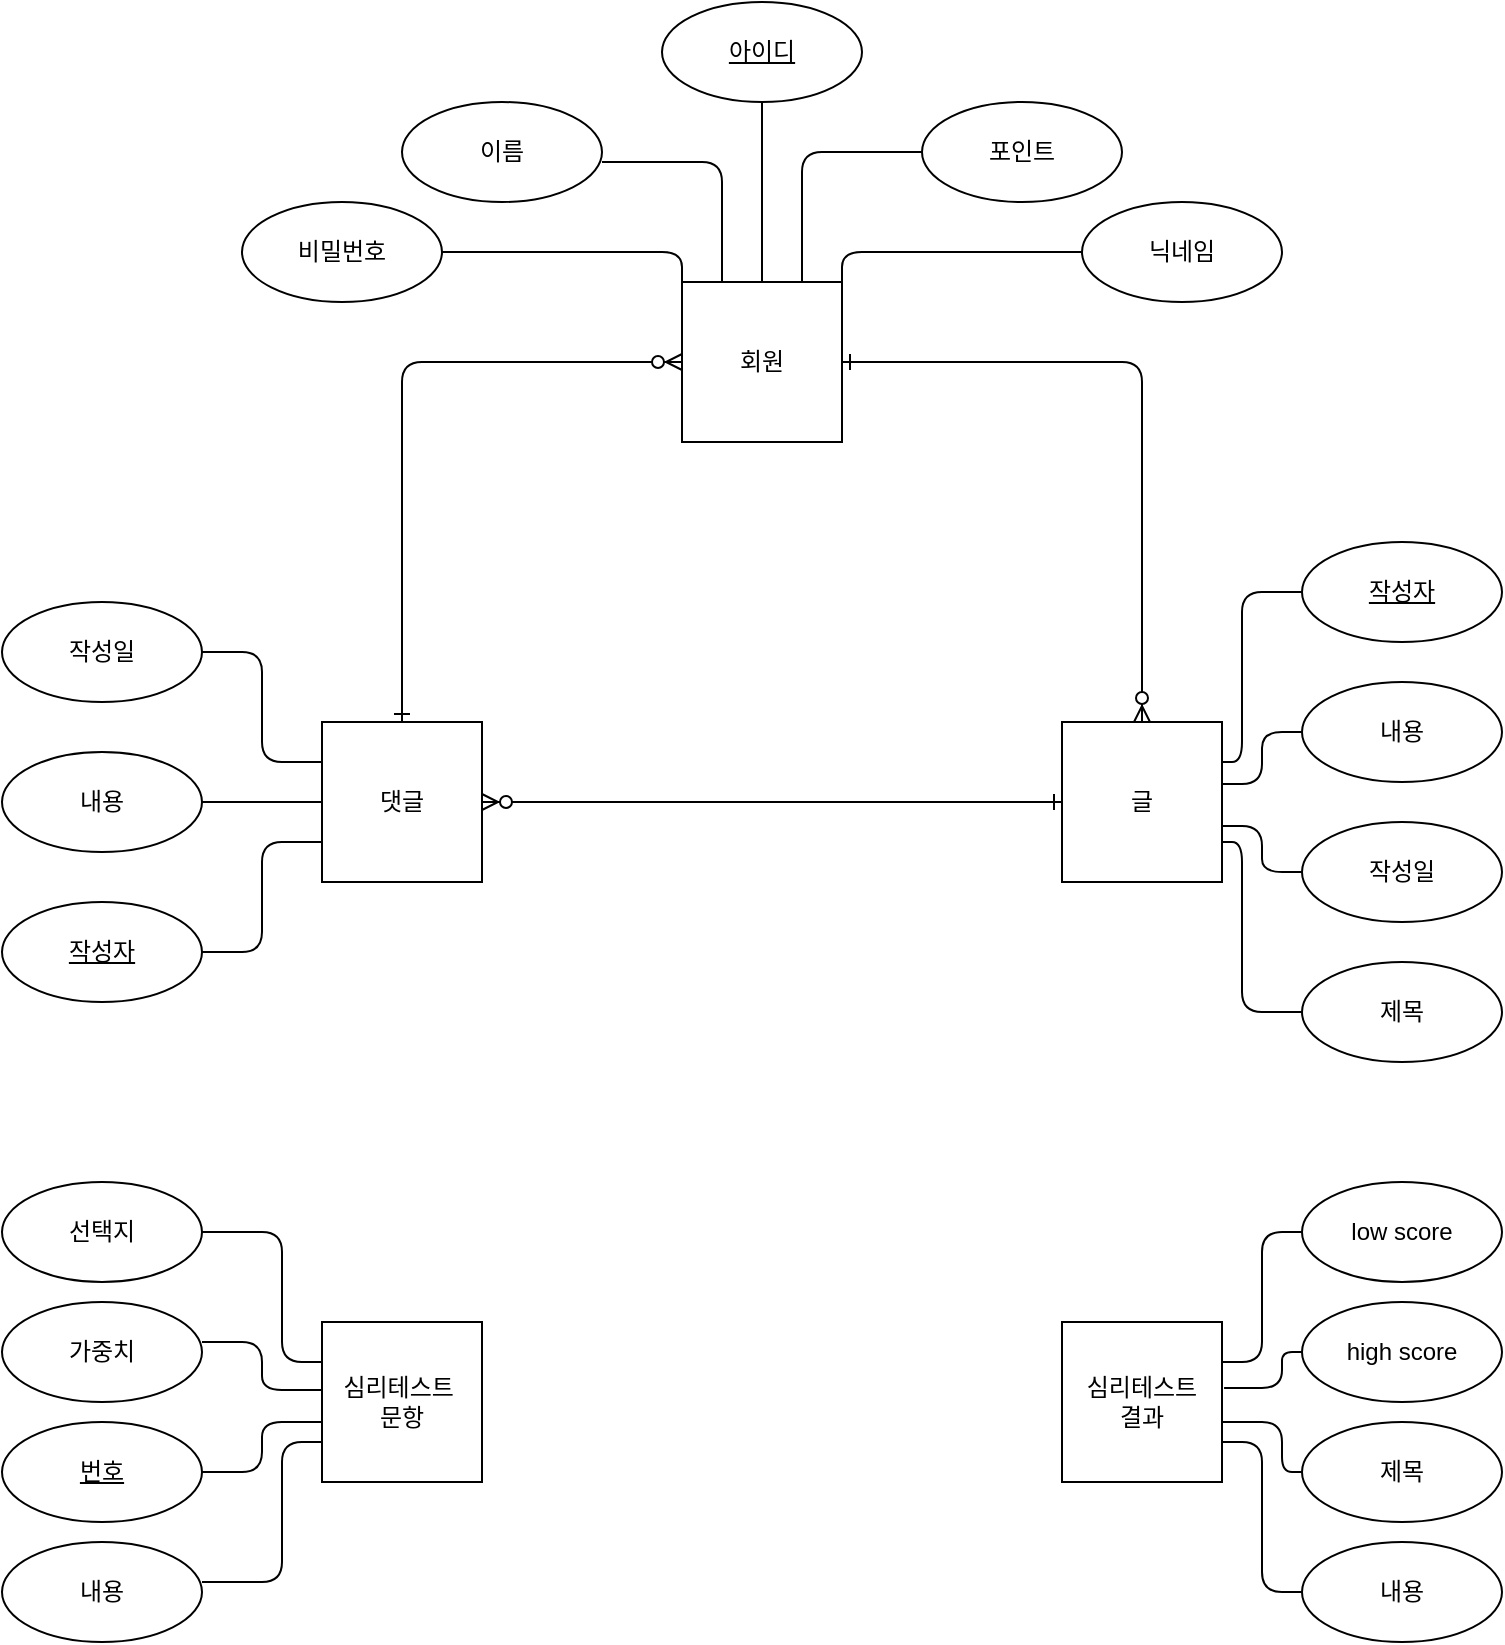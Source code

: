 <mxfile version="14.1.1" type="device"><diagram id="R2lEEEUBdFMjLlhIrx00" name="Page-1"><mxGraphModel dx="1422" dy="794" grid="1" gridSize="10" guides="1" tooltips="1" connect="1" arrows="1" fold="1" page="1" pageScale="1" pageWidth="850" pageHeight="1100" math="0" shadow="0" extFonts="Permanent Marker^https://fonts.googleapis.com/css?family=Permanent+Marker"><root><mxCell id="0"/><mxCell id="1" parent="0"/><mxCell id="nan4dsECba4NIhtwcbQt-1" value="회원" style="whiteSpace=wrap;html=1;aspect=fixed;" vertex="1" parent="1"><mxGeometry x="400" y="160" width="80" height="80" as="geometry"/></mxCell><mxCell id="nan4dsECba4NIhtwcbQt-2" value="댓글" style="whiteSpace=wrap;html=1;aspect=fixed;" vertex="1" parent="1"><mxGeometry x="220" y="380" width="80" height="80" as="geometry"/></mxCell><mxCell id="nan4dsECba4NIhtwcbQt-3" value="글" style="whiteSpace=wrap;html=1;aspect=fixed;" vertex="1" parent="1"><mxGeometry x="590" y="380" width="80" height="80" as="geometry"/></mxCell><mxCell id="nan4dsECba4NIhtwcbQt-4" value="이름" style="ellipse;whiteSpace=wrap;html=1;" vertex="1" parent="1"><mxGeometry x="260" y="70" width="100" height="50" as="geometry"/></mxCell><mxCell id="nan4dsECba4NIhtwcbQt-5" value="&lt;u&gt;아이디&lt;/u&gt;" style="ellipse;whiteSpace=wrap;html=1;" vertex="1" parent="1"><mxGeometry x="390" y="20" width="100" height="50" as="geometry"/></mxCell><mxCell id="nan4dsECba4NIhtwcbQt-6" value="포인트" style="ellipse;whiteSpace=wrap;html=1;" vertex="1" parent="1"><mxGeometry x="520" y="70" width="100" height="50" as="geometry"/></mxCell><mxCell id="nan4dsECba4NIhtwcbQt-7" value="비밀번호" style="ellipse;whiteSpace=wrap;html=1;" vertex="1" parent="1"><mxGeometry x="180" y="120" width="100" height="50" as="geometry"/></mxCell><mxCell id="nan4dsECba4NIhtwcbQt-9" value="닉네임" style="ellipse;whiteSpace=wrap;html=1;" vertex="1" parent="1"><mxGeometry x="600" y="120" width="100" height="50" as="geometry"/></mxCell><mxCell id="nan4dsECba4NIhtwcbQt-10" value="작성일" style="ellipse;whiteSpace=wrap;html=1;" vertex="1" parent="1"><mxGeometry x="60" y="320" width="100" height="50" as="geometry"/></mxCell><mxCell id="nan4dsECba4NIhtwcbQt-11" value="내용" style="ellipse;whiteSpace=wrap;html=1;" vertex="1" parent="1"><mxGeometry x="60" y="395" width="100" height="50" as="geometry"/></mxCell><mxCell id="nan4dsECba4NIhtwcbQt-12" value="내용" style="ellipse;whiteSpace=wrap;html=1;" vertex="1" parent="1"><mxGeometry x="710" y="360" width="100" height="50" as="geometry"/></mxCell><mxCell id="nan4dsECba4NIhtwcbQt-13" value="&lt;u&gt;작성자&lt;/u&gt;" style="ellipse;whiteSpace=wrap;html=1;" vertex="1" parent="1"><mxGeometry x="60" y="470" width="100" height="50" as="geometry"/></mxCell><mxCell id="nan4dsECba4NIhtwcbQt-14" value="&lt;u&gt;작성자&lt;/u&gt;" style="ellipse;whiteSpace=wrap;html=1;" vertex="1" parent="1"><mxGeometry x="710" y="290" width="100" height="50" as="geometry"/></mxCell><mxCell id="nan4dsECba4NIhtwcbQt-15" value="작성일" style="ellipse;whiteSpace=wrap;html=1;" vertex="1" parent="1"><mxGeometry x="710" y="430" width="100" height="50" as="geometry"/></mxCell><mxCell id="nan4dsECba4NIhtwcbQt-16" value="제목" style="ellipse;whiteSpace=wrap;html=1;" vertex="1" parent="1"><mxGeometry x="710" y="500" width="100" height="50" as="geometry"/></mxCell><mxCell id="nan4dsECba4NIhtwcbQt-17" value="심리테스트&amp;nbsp;&lt;br&gt;문항" style="whiteSpace=wrap;html=1;aspect=fixed;" vertex="1" parent="1"><mxGeometry x="220" y="680" width="80" height="80" as="geometry"/></mxCell><mxCell id="nan4dsECba4NIhtwcbQt-18" value="심리테스트&lt;br&gt;결과" style="whiteSpace=wrap;html=1;aspect=fixed;" vertex="1" parent="1"><mxGeometry x="590" y="680" width="80" height="80" as="geometry"/></mxCell><mxCell id="nan4dsECba4NIhtwcbQt-20" value="내용&lt;span style=&quot;color: rgba(0 , 0 , 0 , 0) ; font-family: monospace ; font-size: 0px&quot;&gt;%3CmxGraphModel%3E%3Croot%3E%3CmxCell%20id%3D%220%22%2F%3E%3CmxCell%20id%3D%221%22%20parent%3D%220%22%2F%3E%3CmxCell%20id%3D%222%22%20value%3D%22%22%20style%3D%22ellipse%3BwhiteSpace%3Dwrap%3Bhtml%3D1%3B%22%20vertex%3D%221%22%20parent%3D%221%22%3E%3CmxGeometry%20x%3D%22160%22%20y%3D%2260%22%20width%3D%22100%22%20height%3D%2250%22%20as%3D%22geometry%22%2F%3E%3C%2FmxCell%3E%3C%2Froot%3E%3C%2FmxGraphModel%3E&lt;/span&gt;" style="ellipse;whiteSpace=wrap;html=1;" vertex="1" parent="1"><mxGeometry x="60" y="790" width="100" height="50" as="geometry"/></mxCell><mxCell id="nan4dsECba4NIhtwcbQt-21" value="가중치" style="ellipse;whiteSpace=wrap;html=1;" vertex="1" parent="1"><mxGeometry x="60" y="670" width="100" height="50" as="geometry"/></mxCell><mxCell id="nan4dsECba4NIhtwcbQt-22" value="내용" style="ellipse;whiteSpace=wrap;html=1;" vertex="1" parent="1"><mxGeometry x="710" y="790" width="100" height="50" as="geometry"/></mxCell><mxCell id="nan4dsECba4NIhtwcbQt-23" value="&lt;u&gt;번호&lt;/u&gt;" style="ellipse;whiteSpace=wrap;html=1;" vertex="1" parent="1"><mxGeometry x="60" y="730" width="100" height="50" as="geometry"/></mxCell><mxCell id="nan4dsECba4NIhtwcbQt-24" value="제목" style="ellipse;whiteSpace=wrap;html=1;" vertex="1" parent="1"><mxGeometry x="710" y="730" width="100" height="50" as="geometry"/></mxCell><mxCell id="nan4dsECba4NIhtwcbQt-25" value="선택지" style="ellipse;whiteSpace=wrap;html=1;" vertex="1" parent="1"><mxGeometry x="60" y="610" width="100" height="50" as="geometry"/></mxCell><mxCell id="nan4dsECba4NIhtwcbQt-27" value="low score" style="ellipse;whiteSpace=wrap;html=1;" vertex="1" parent="1"><mxGeometry x="710" y="610" width="100" height="50" as="geometry"/></mxCell><mxCell id="nan4dsECba4NIhtwcbQt-28" value="high score" style="ellipse;whiteSpace=wrap;html=1;" vertex="1" parent="1"><mxGeometry x="710" y="670" width="100" height="50" as="geometry"/></mxCell><mxCell id="nan4dsECba4NIhtwcbQt-32" value="" style="endArrow=none;html=1;entryX=0;entryY=0.25;entryDx=0;entryDy=0;exitX=1;exitY=0.5;exitDx=0;exitDy=0;" edge="1" parent="1" source="nan4dsECba4NIhtwcbQt-10" target="nan4dsECba4NIhtwcbQt-2"><mxGeometry width="50" height="50" relative="1" as="geometry"><mxPoint x="160" y="360" as="sourcePoint"/><mxPoint x="210" y="310" as="targetPoint"/><Array as="points"><mxPoint x="190" y="345"/><mxPoint x="190" y="400"/></Array></mxGeometry></mxCell><mxCell id="nan4dsECba4NIhtwcbQt-34" value="" style="endArrow=none;html=1;exitX=1;exitY=0.5;exitDx=0;exitDy=0;entryX=0;entryY=0.5;entryDx=0;entryDy=0;" edge="1" parent="1" source="nan4dsECba4NIhtwcbQt-11" target="nan4dsECba4NIhtwcbQt-2"><mxGeometry width="50" height="50" relative="1" as="geometry"><mxPoint x="160" y="430" as="sourcePoint"/><mxPoint x="210" y="380" as="targetPoint"/></mxGeometry></mxCell><mxCell id="nan4dsECba4NIhtwcbQt-36" value="" style="endArrow=none;html=1;exitX=1;exitY=0.5;exitDx=0;exitDy=0;entryX=0;entryY=0.75;entryDx=0;entryDy=0;" edge="1" parent="1" source="nan4dsECba4NIhtwcbQt-13" target="nan4dsECba4NIhtwcbQt-2"><mxGeometry width="50" height="50" relative="1" as="geometry"><mxPoint x="170" y="495" as="sourcePoint"/><mxPoint x="220" y="445" as="targetPoint"/><Array as="points"><mxPoint x="190" y="495"/><mxPoint x="190" y="440"/></Array></mxGeometry></mxCell><mxCell id="nan4dsECba4NIhtwcbQt-37" value="" style="endArrow=none;html=1;entryX=0;entryY=0.5;entryDx=0;entryDy=0;" edge="1" parent="1" target="nan4dsECba4NIhtwcbQt-12"><mxGeometry width="50" height="50" relative="1" as="geometry"><mxPoint x="670" y="411" as="sourcePoint"/><mxPoint x="710" y="380" as="targetPoint"/><Array as="points"><mxPoint x="690" y="411"/><mxPoint x="690" y="385"/></Array></mxGeometry></mxCell><mxCell id="nan4dsECba4NIhtwcbQt-38" value="" style="endArrow=none;html=1;entryX=0;entryY=0.5;entryDx=0;entryDy=0;exitX=1;exitY=0.25;exitDx=0;exitDy=0;" edge="1" parent="1" source="nan4dsECba4NIhtwcbQt-3" target="nan4dsECba4NIhtwcbQt-14"><mxGeometry width="50" height="50" relative="1" as="geometry"><mxPoint x="660" y="360" as="sourcePoint"/><mxPoint x="710" y="310" as="targetPoint"/><Array as="points"><mxPoint x="680" y="400"/><mxPoint x="680" y="315"/></Array></mxGeometry></mxCell><mxCell id="nan4dsECba4NIhtwcbQt-39" value="" style="endArrow=none;html=1;entryX=0;entryY=0.5;entryDx=0;entryDy=0;exitX=1;exitY=0.65;exitDx=0;exitDy=0;exitPerimeter=0;" edge="1" parent="1" source="nan4dsECba4NIhtwcbQt-3" target="nan4dsECba4NIhtwcbQt-15"><mxGeometry width="50" height="50" relative="1" as="geometry"><mxPoint x="660" y="500" as="sourcePoint"/><mxPoint x="710" y="450" as="targetPoint"/><Array as="points"><mxPoint x="690" y="432"/><mxPoint x="690" y="455"/></Array></mxGeometry></mxCell><mxCell id="nan4dsECba4NIhtwcbQt-40" value="" style="endArrow=none;html=1;exitX=1;exitY=0.75;exitDx=0;exitDy=0;entryX=0;entryY=0.5;entryDx=0;entryDy=0;" edge="1" parent="1" source="nan4dsECba4NIhtwcbQt-3" target="nan4dsECba4NIhtwcbQt-16"><mxGeometry width="50" height="50" relative="1" as="geometry"><mxPoint x="660" y="560" as="sourcePoint"/><mxPoint x="710" y="510" as="targetPoint"/><Array as="points"><mxPoint x="680" y="440"/><mxPoint x="680" y="525"/></Array></mxGeometry></mxCell><mxCell id="nan4dsECba4NIhtwcbQt-41" value="" style="endArrow=none;html=1;entryX=0.5;entryY=1;entryDx=0;entryDy=0;exitX=0.5;exitY=0;exitDx=0;exitDy=0;" edge="1" parent="1" source="nan4dsECba4NIhtwcbQt-1" target="nan4dsECba4NIhtwcbQt-5"><mxGeometry width="50" height="50" relative="1" as="geometry"><mxPoint x="390" y="130" as="sourcePoint"/><mxPoint x="440" y="80" as="targetPoint"/></mxGeometry></mxCell><mxCell id="nan4dsECba4NIhtwcbQt-42" value="" style="endArrow=none;html=1;entryX=1;entryY=0.6;entryDx=0;entryDy=0;entryPerimeter=0;exitX=0.25;exitY=0;exitDx=0;exitDy=0;" edge="1" parent="1" source="nan4dsECba4NIhtwcbQt-1" target="nan4dsECba4NIhtwcbQt-4"><mxGeometry width="50" height="50" relative="1" as="geometry"><mxPoint x="320" y="150" as="sourcePoint"/><mxPoint x="370" y="100" as="targetPoint"/><Array as="points"><mxPoint x="420" y="100"/></Array></mxGeometry></mxCell><mxCell id="nan4dsECba4NIhtwcbQt-43" value="" style="endArrow=none;html=1;entryX=0;entryY=0.5;entryDx=0;entryDy=0;exitX=0.75;exitY=0;exitDx=0;exitDy=0;" edge="1" parent="1" source="nan4dsECba4NIhtwcbQt-1" target="nan4dsECba4NIhtwcbQt-6"><mxGeometry width="50" height="50" relative="1" as="geometry"><mxPoint x="460" y="150" as="sourcePoint"/><mxPoint x="510" y="100" as="targetPoint"/><Array as="points"><mxPoint x="460" y="95"/></Array></mxGeometry></mxCell><mxCell id="nan4dsECba4NIhtwcbQt-44" value="" style="endArrow=none;html=1;entryX=0;entryY=0.5;entryDx=0;entryDy=0;exitX=1;exitY=0;exitDx=0;exitDy=0;" edge="1" parent="1" source="nan4dsECba4NIhtwcbQt-1" target="nan4dsECba4NIhtwcbQt-9"><mxGeometry width="50" height="50" relative="1" as="geometry"><mxPoint x="520" y="190" as="sourcePoint"/><mxPoint x="595" y="160" as="targetPoint"/><Array as="points"><mxPoint x="480" y="145"/></Array></mxGeometry></mxCell><mxCell id="nan4dsECba4NIhtwcbQt-45" value="" style="endArrow=none;html=1;entryX=0;entryY=0;entryDx=0;entryDy=0;exitX=1;exitY=0.5;exitDx=0;exitDy=0;" edge="1" parent="1" source="nan4dsECba4NIhtwcbQt-7" target="nan4dsECba4NIhtwcbQt-1"><mxGeometry width="50" height="50" relative="1" as="geometry"><mxPoint x="280" y="150" as="sourcePoint"/><mxPoint x="330" y="100" as="targetPoint"/><Array as="points"><mxPoint x="400" y="145"/></Array></mxGeometry></mxCell><mxCell id="nan4dsECba4NIhtwcbQt-48" value="" style="endArrow=ERone;html=1;exitX=1;exitY=0.5;exitDx=0;exitDy=0;entryX=0;entryY=0.5;entryDx=0;entryDy=0;endFill=0;startArrow=ERzeroToMany;startFill=1;" edge="1" parent="1" source="nan4dsECba4NIhtwcbQt-2" target="nan4dsECba4NIhtwcbQt-3"><mxGeometry width="50" height="50" relative="1" as="geometry"><mxPoint x="470" y="420" as="sourcePoint"/><mxPoint x="520" y="370" as="targetPoint"/></mxGeometry></mxCell><mxCell id="nan4dsECba4NIhtwcbQt-49" value="" style="endArrow=ERzeroToMany;html=1;exitX=0.5;exitY=0;exitDx=0;exitDy=0;entryX=0;entryY=0.5;entryDx=0;entryDy=0;endFill=1;startArrow=ERone;startFill=0;" edge="1" parent="1" source="nan4dsECba4NIhtwcbQt-2" target="nan4dsECba4NIhtwcbQt-1"><mxGeometry width="50" height="50" relative="1" as="geometry"><mxPoint x="260" y="380" as="sourcePoint"/><mxPoint x="310" y="330" as="targetPoint"/><Array as="points"><mxPoint x="260" y="200"/></Array></mxGeometry></mxCell><mxCell id="nan4dsECba4NIhtwcbQt-50" value="" style="endArrow=ERzeroToMany;html=1;entryX=0.5;entryY=0;entryDx=0;entryDy=0;endFill=1;startArrow=ERone;startFill=0;" edge="1" parent="1" target="nan4dsECba4NIhtwcbQt-3"><mxGeometry width="50" height="50" relative="1" as="geometry"><mxPoint x="480" y="200" as="sourcePoint"/><mxPoint x="530" y="150" as="targetPoint"/><Array as="points"><mxPoint x="630" y="200"/></Array></mxGeometry></mxCell><mxCell id="nan4dsECba4NIhtwcbQt-51" value="" style="endArrow=none;html=1;exitX=1;exitY=0.5;exitDx=0;exitDy=0;entryX=0;entryY=0.25;entryDx=0;entryDy=0;" edge="1" parent="1" source="nan4dsECba4NIhtwcbQt-25" target="nan4dsECba4NIhtwcbQt-17"><mxGeometry width="50" height="50" relative="1" as="geometry"><mxPoint x="180" y="630" as="sourcePoint"/><mxPoint x="230" y="580" as="targetPoint"/><Array as="points"><mxPoint x="200" y="635"/><mxPoint x="200" y="700"/></Array></mxGeometry></mxCell><mxCell id="nan4dsECba4NIhtwcbQt-52" value="" style="endArrow=none;html=1;exitX=1;exitY=0.4;exitDx=0;exitDy=0;exitPerimeter=0;entryX=0;entryY=0.425;entryDx=0;entryDy=0;entryPerimeter=0;" edge="1" parent="1" source="nan4dsECba4NIhtwcbQt-21" target="nan4dsECba4NIhtwcbQt-17"><mxGeometry width="50" height="50" relative="1" as="geometry"><mxPoint x="160" y="700" as="sourcePoint"/><mxPoint x="210" y="650" as="targetPoint"/><Array as="points"><mxPoint x="190" y="690"/><mxPoint x="190" y="714"/></Array></mxGeometry></mxCell><mxCell id="nan4dsECba4NIhtwcbQt-53" value="" style="endArrow=none;html=1;exitX=1;exitY=0.5;exitDx=0;exitDy=0;" edge="1" parent="1" source="nan4dsECba4NIhtwcbQt-23"><mxGeometry width="50" height="50" relative="1" as="geometry"><mxPoint x="170" y="750" as="sourcePoint"/><mxPoint x="220" y="730" as="targetPoint"/><Array as="points"><mxPoint x="190" y="755"/><mxPoint x="190" y="730"/></Array></mxGeometry></mxCell><mxCell id="nan4dsECba4NIhtwcbQt-54" value="" style="endArrow=none;html=1;exitX=1;exitY=0.4;exitDx=0;exitDy=0;exitPerimeter=0;entryX=0;entryY=0.75;entryDx=0;entryDy=0;" edge="1" parent="1" source="nan4dsECba4NIhtwcbQt-20" target="nan4dsECba4NIhtwcbQt-17"><mxGeometry width="50" height="50" relative="1" as="geometry"><mxPoint x="160" y="820" as="sourcePoint"/><mxPoint x="210" y="770" as="targetPoint"/><Array as="points"><mxPoint x="200" y="810"/><mxPoint x="200" y="740"/></Array></mxGeometry></mxCell><mxCell id="nan4dsECba4NIhtwcbQt-55" value="" style="endArrow=none;html=1;entryX=0;entryY=0.5;entryDx=0;entryDy=0;exitX=1;exitY=0.25;exitDx=0;exitDy=0;" edge="1" parent="1" source="nan4dsECba4NIhtwcbQt-18" target="nan4dsECba4NIhtwcbQt-27"><mxGeometry width="50" height="50" relative="1" as="geometry"><mxPoint x="660" y="680" as="sourcePoint"/><mxPoint x="710" y="630" as="targetPoint"/><Array as="points"><mxPoint x="690" y="700"/><mxPoint x="690" y="635"/></Array></mxGeometry></mxCell><mxCell id="nan4dsECba4NIhtwcbQt-56" value="" style="endArrow=none;html=1;exitX=1.013;exitY=0.413;exitDx=0;exitDy=0;exitPerimeter=0;" edge="1" parent="1" source="nan4dsECba4NIhtwcbQt-18"><mxGeometry width="50" height="50" relative="1" as="geometry"><mxPoint x="660" y="745" as="sourcePoint"/><mxPoint x="710" y="695" as="targetPoint"/><Array as="points"><mxPoint x="700" y="713"/><mxPoint x="700" y="695"/></Array></mxGeometry></mxCell><mxCell id="nan4dsECba4NIhtwcbQt-57" value="" style="endArrow=none;html=1;entryX=0;entryY=0.5;entryDx=0;entryDy=0;" edge="1" parent="1" target="nan4dsECba4NIhtwcbQt-24"><mxGeometry width="50" height="50" relative="1" as="geometry"><mxPoint x="670" y="730" as="sourcePoint"/><mxPoint x="700" y="760" as="targetPoint"/><Array as="points"><mxPoint x="700" y="730"/><mxPoint x="700" y="755"/></Array></mxGeometry></mxCell><mxCell id="nan4dsECba4NIhtwcbQt-58" value="" style="endArrow=none;html=1;entryX=0;entryY=0.5;entryDx=0;entryDy=0;exitX=1;exitY=0.75;exitDx=0;exitDy=0;" edge="1" parent="1" source="nan4dsECba4NIhtwcbQt-18" target="nan4dsECba4NIhtwcbQt-22"><mxGeometry width="50" height="50" relative="1" as="geometry"><mxPoint x="660" y="860" as="sourcePoint"/><mxPoint x="710" y="810" as="targetPoint"/><Array as="points"><mxPoint x="690" y="740"/><mxPoint x="690" y="815"/></Array></mxGeometry></mxCell></root></mxGraphModel></diagram></mxfile>